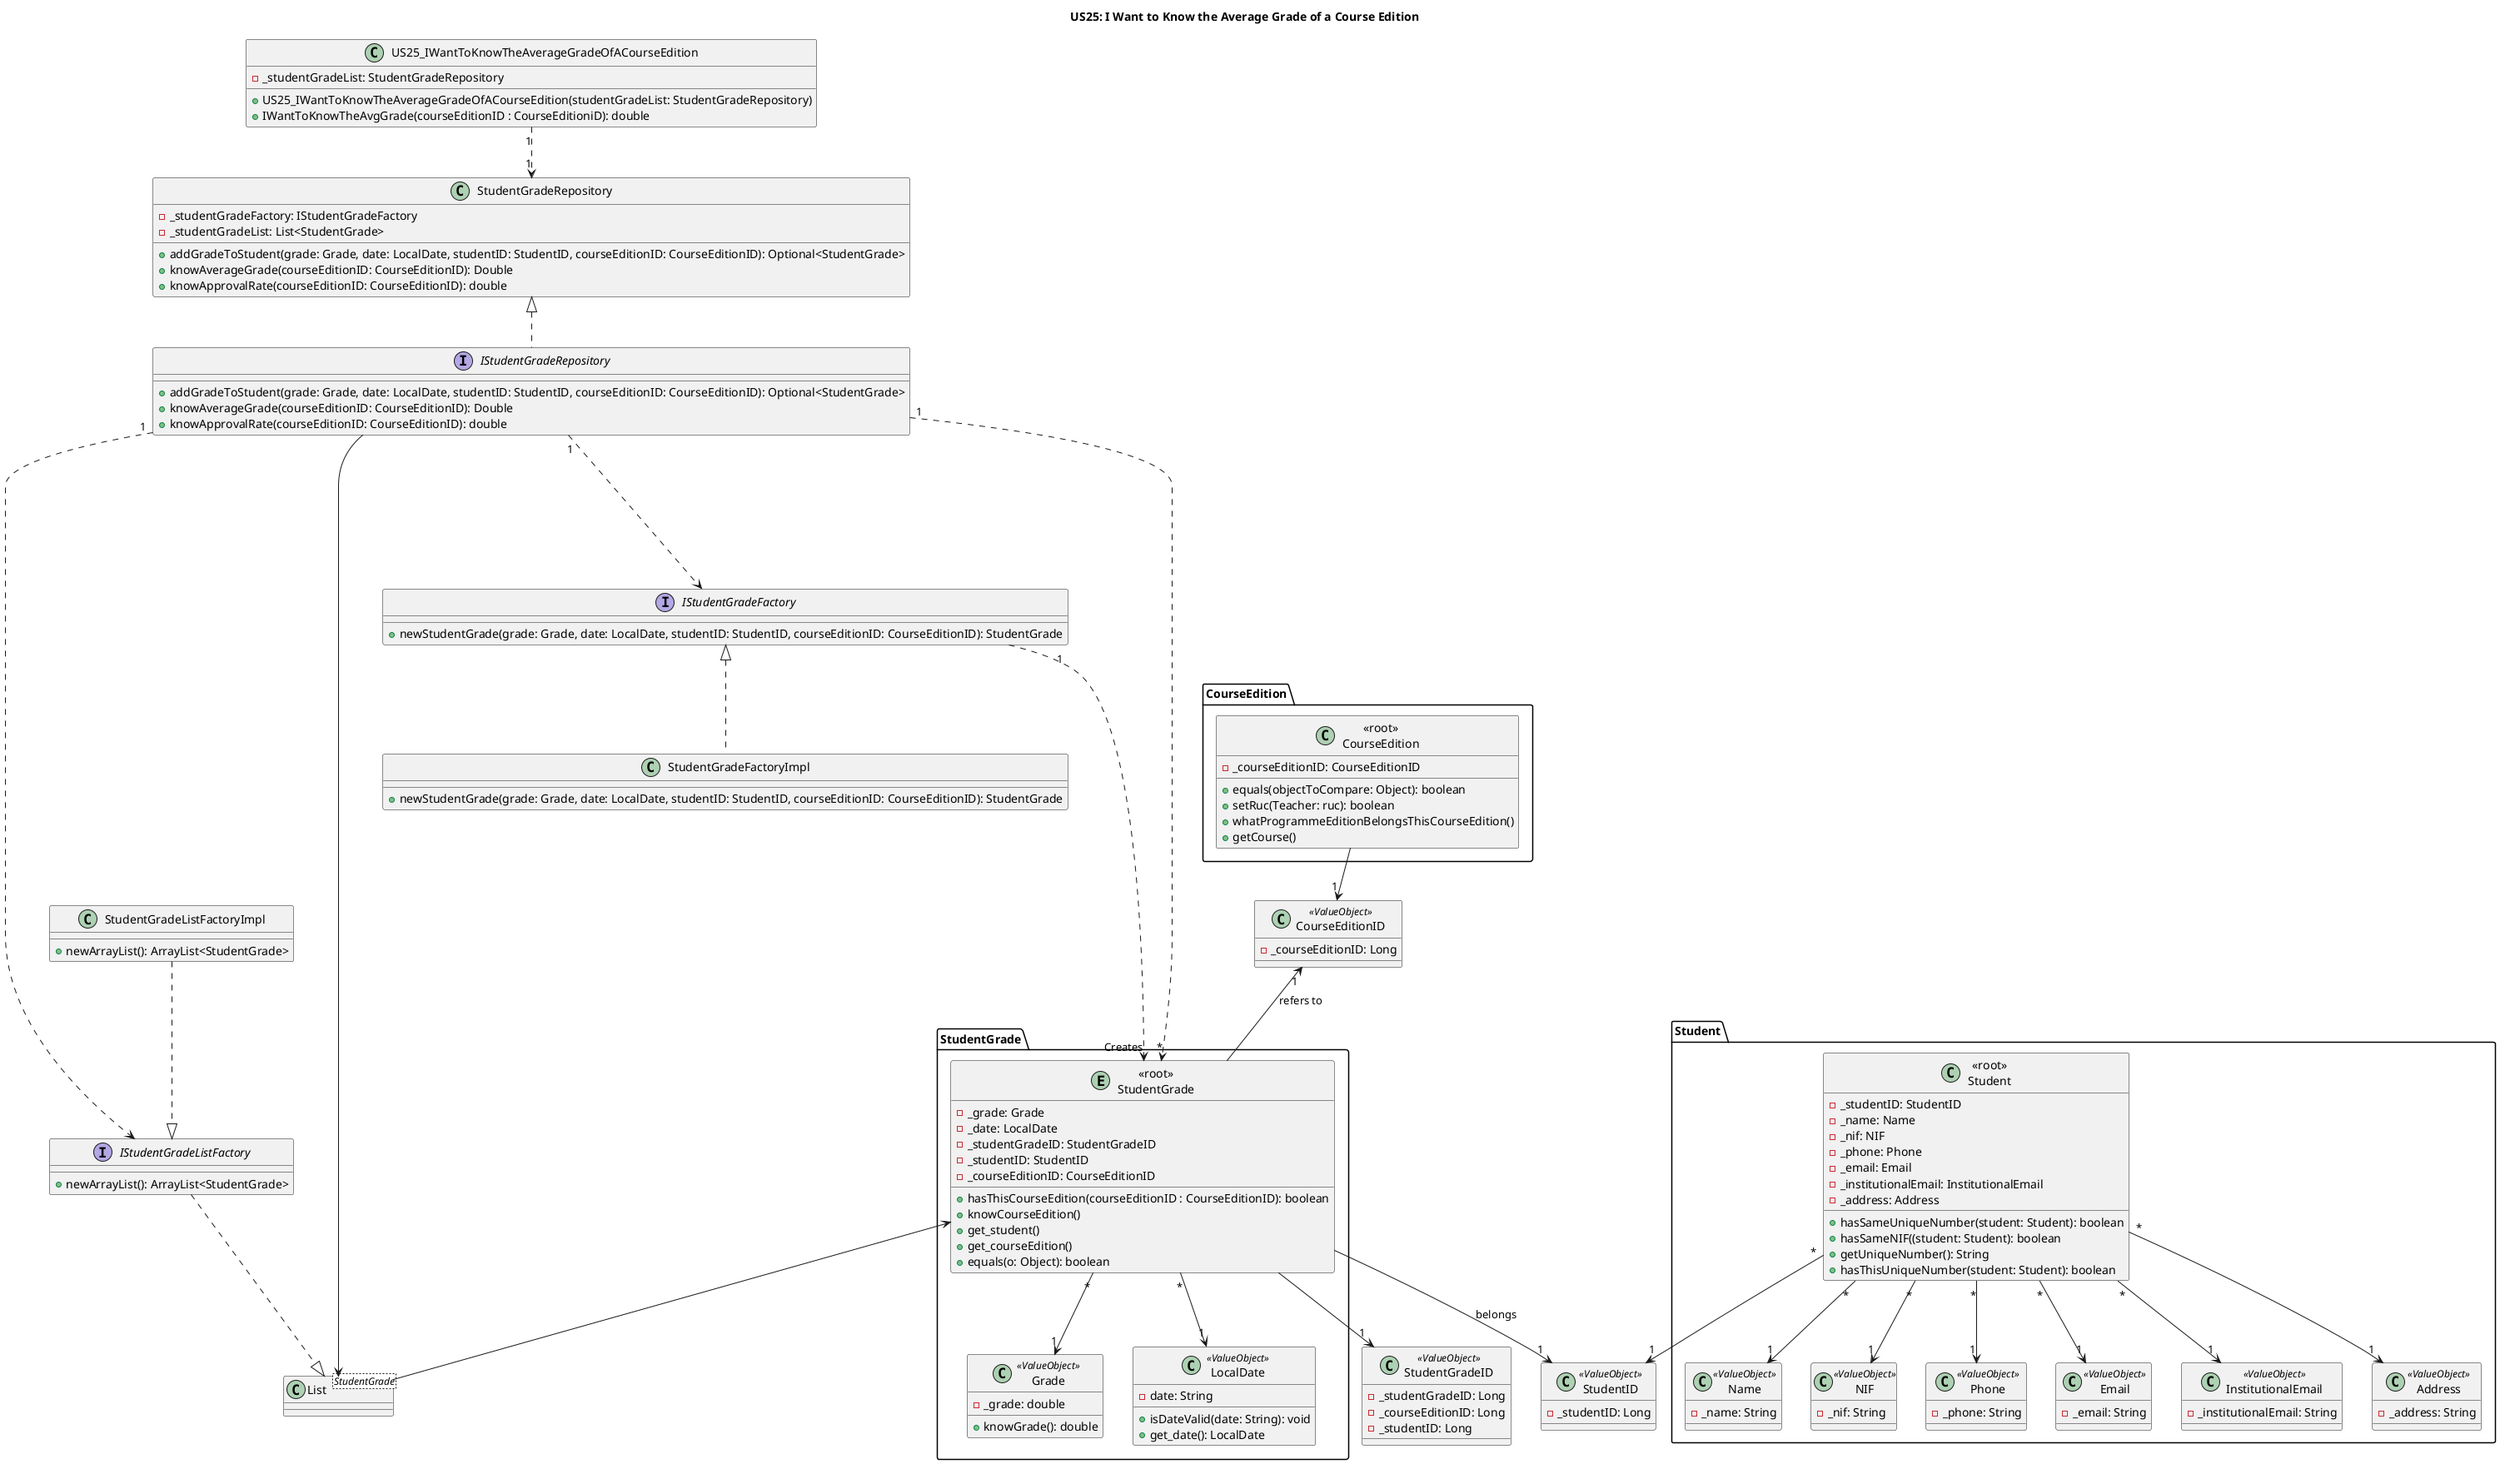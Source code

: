@startuml
title US25: I Want to Know the Average Grade of a Course Edition
'left to right direction

class US25_IWantToKnowTheAverageGradeOfACourseEdition {
    -_studentGradeList: StudentGradeRepository
    +US25_IWantToKnowTheAverageGradeOfACourseEdition(studentGradeList: StudentGradeRepository)
    +IWantToKnowTheAvgGrade(courseEditionID : CourseEditioniD): double
}

package "StudentGrade" {
entity "<<root>>\nStudentGrade" {
    -_grade: Grade
    -_date: LocalDate
    -_studentGradeID: StudentGradeID
    -_studentID: StudentID
    -_courseEditionID: CourseEditionID
    +hasThisCourseEdition(courseEditionID : CourseEditionID): boolean
    +knowCourseEdition()
    +get_student()
    +get_courseEdition()
    +equals(o: Object): boolean

    }

    class Grade <<ValueObject>> {
    -_grade: double
    +knowGrade(): double
    }

    class LocalDate <<ValueObject>> {
    -date: String
    +isDateValid(date: String): void
    +get_date(): LocalDate
    }
}

class StudentGradeID <<ValueObject>> {
    -_studentGradeID: Long
    -_courseEditionID: Long
    -_studentID: Long
}

interface IStudentGradeFactory {
    +newStudentGrade(grade: Grade, date: LocalDate, studentID: StudentID, courseEditionID: CourseEditionID): StudentGrade
}

class StudentGradeFactoryImpl {
    +newStudentGrade(grade: Grade, date: LocalDate, studentID: StudentID, courseEditionID: CourseEditionID): StudentGrade
}

interface IStudentGradeListFactory {
    +newArrayList(): ArrayList<StudentGrade>
}

class StudentGradeListFactoryImpl {
    +newArrayList(): ArrayList<StudentGrade>
}

class StudentGradeRepository {
    -_studentGradeFactory: IStudentGradeFactory
    -_studentGradeList: List<StudentGrade>
    +addGradeToStudent(grade: Grade, date: LocalDate, studentID: StudentID, courseEditionID: CourseEditionID): Optional<StudentGrade>
    +knowAverageGrade(courseEditionID: CourseEditionID): Double
    +knowApprovalRate(courseEditionID: CourseEditionID): double
}

interface IStudentGradeRepository {
    +addGradeToStudent(grade: Grade, date: LocalDate, studentID: StudentID, courseEditionID: CourseEditionID): Optional<StudentGrade>
    +knowAverageGrade(courseEditionID: CourseEditionID): Double
    +knowApprovalRate(courseEditionID: CourseEditionID): double
}

class List<StudentGrade> {
}

package "Student" {
class "<<root>>\nStudent" {
    -_studentID: StudentID
    -_name: Name
    -_nif: NIF
    -_phone: Phone
    -_email: Email
    -_institutionalEmail: InstitutionalEmail
    -_address: Address
    +hasSameUniqueNumber(student: Student): boolean
    +hasSameNIF((student: Student): boolean
    +getUniqueNumber(): String
    +hasThisUniqueNumber(student: Student): boolean
    }

    class Name <<ValueObject>> {
    -_name: String
    }

    class NIF <<ValueObject>> {
    -_nif: String
    }

    class Phone <<ValueObject>> {
    -_phone: String
    }

    class Email <<ValueObject>> {
    -_email: String
    }

    class InstitutionalEmail <<ValueObject>> {
    -_institutionalEmail: String
    }

    class Address <<ValueObject>> {
    -_address: String
    }
}

class StudentID <<ValueObject>> {
    -_studentID: Long
}

package "CourseEdition" {
class "<<root>>\nCourseEdition" {
    -_courseEditionID: CourseEditionID
    +equals(objectToCompare: Object): boolean
    +setRuc(Teacher: ruc): boolean
    +whatProgrammeEditionBelongsThisCourseEdition()
    +getCourse()
    }
}

class CourseEditionID <<ValueObject>> {
    -_courseEditionID: Long
}

"<<root>>\nStudentGrade" "*" --> "1" Grade
"<<root>>\nStudentGrade" "*" --> "1" LocalDate
"<<root>>\nStudentGrade" --> "1" StudentID: belongs
"<<root>>\nStudentGrade" --> "1" StudentGradeID
"<<root>>\nStudentGrade" -up-> "1" CourseEditionID : refers to
"<<root>>\nStudent" "*" --> "1" Name
"<<root>>\nStudent" "*" --> "1" NIF
"<<root>>\nStudent" "*" --> "1" Email
"<<root>>\nStudent" "*" --> "1" Phone
"<<root>>\nStudent" "*" --> "1" Address
"<<root>>\nStudent" "*" --> "1" StudentID
"<<root>>\nStudent" "*" --> "1" InstitutionalEmail
IStudentGradeRepository "1" ....> IStudentGradeFactory
IStudentGradeFactory "1" ....> "Creates" "<<root>>\nStudentGrade"
IStudentGradeRepository "1" ....>  IStudentGradeListFactory
StudentGradeListFactoryImpl ..|>  IStudentGradeListFactory
IStudentGradeFactory  <|..  StudentGradeFactoryImpl
StudentGradeRepository <|.. IStudentGradeRepository
IStudentGradeListFactory ..|> List
"<<root>>\nStudentGrade" <-- List
List <-- IStudentGradeRepository

"<<root>>\nCourseEdition" --> "1" CourseEditionID

IStudentGradeRepository "1" ....> "*" "<<root>>\nStudentGrade"

US25_IWantToKnowTheAverageGradeOfACourseEdition "1" ..> "1" StudentGradeRepository
@enduml